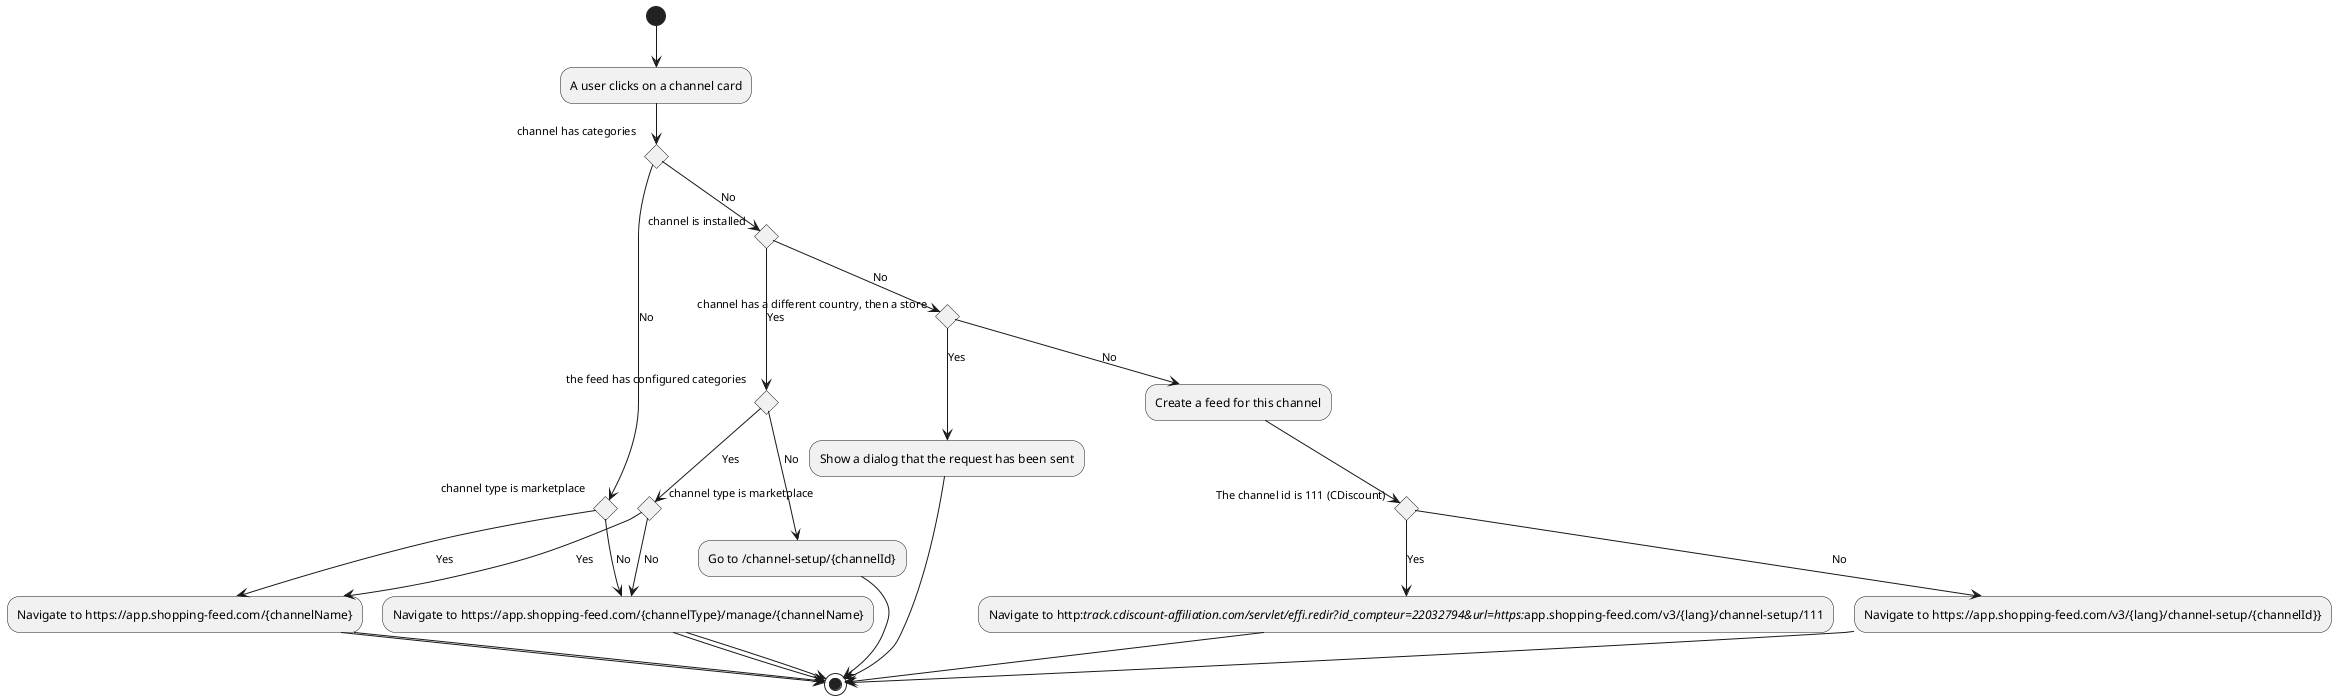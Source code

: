 @startuml
(*) --> A user clicks on a channel card
--> if "channel has categories"
        --> [No] if "channel type is marketplace"
                --> [Yes] "Navigate to https://app.shopping-feed.com/{channelName}" as goToMarketplace
                --> (*)
                else
                --> [No] "Navigate to https://app.shopping-feed.com/{channelType}/manage/{channelName}" as goToChannel
                --> (*)
                endif
    else
    --> [No] if "channel is installed"

    --> [Yes] if "the feed has configured categories"
            --> [Yes] if "channel type is marketplace"
                    --> [Yes] goToMarketplace
                    --> (*)
                    else
                    --> [No] goToChannel
                    --> (*)
                    endif
            else
            --> [No] Go to /channel-setup/{channelId}
            --> (*)
            endif

    else
    --> [No] if "channel has a different country, then a store"
            --> [Yes] "Show a dialog that the request has been sent"
            --> (*)
            else
            --> [No] Create a feed for this channel
            --> if "The channel id is 111 (CDiscount)"
                --> [Yes] Navigate to http://track.cdiscount-affiliation.com/servlet/effi.redir?id_compteur=22032794&url=https://app.shopping-feed.com/v3/{lang}/channel-setup/111
                -->(*)
                else
                --> [No] Navigate to https://app.shopping-feed.com/v3/{lang}/channel-setup/{channelId}}
                -->(*)
                endif
    endif
endif
@enduml